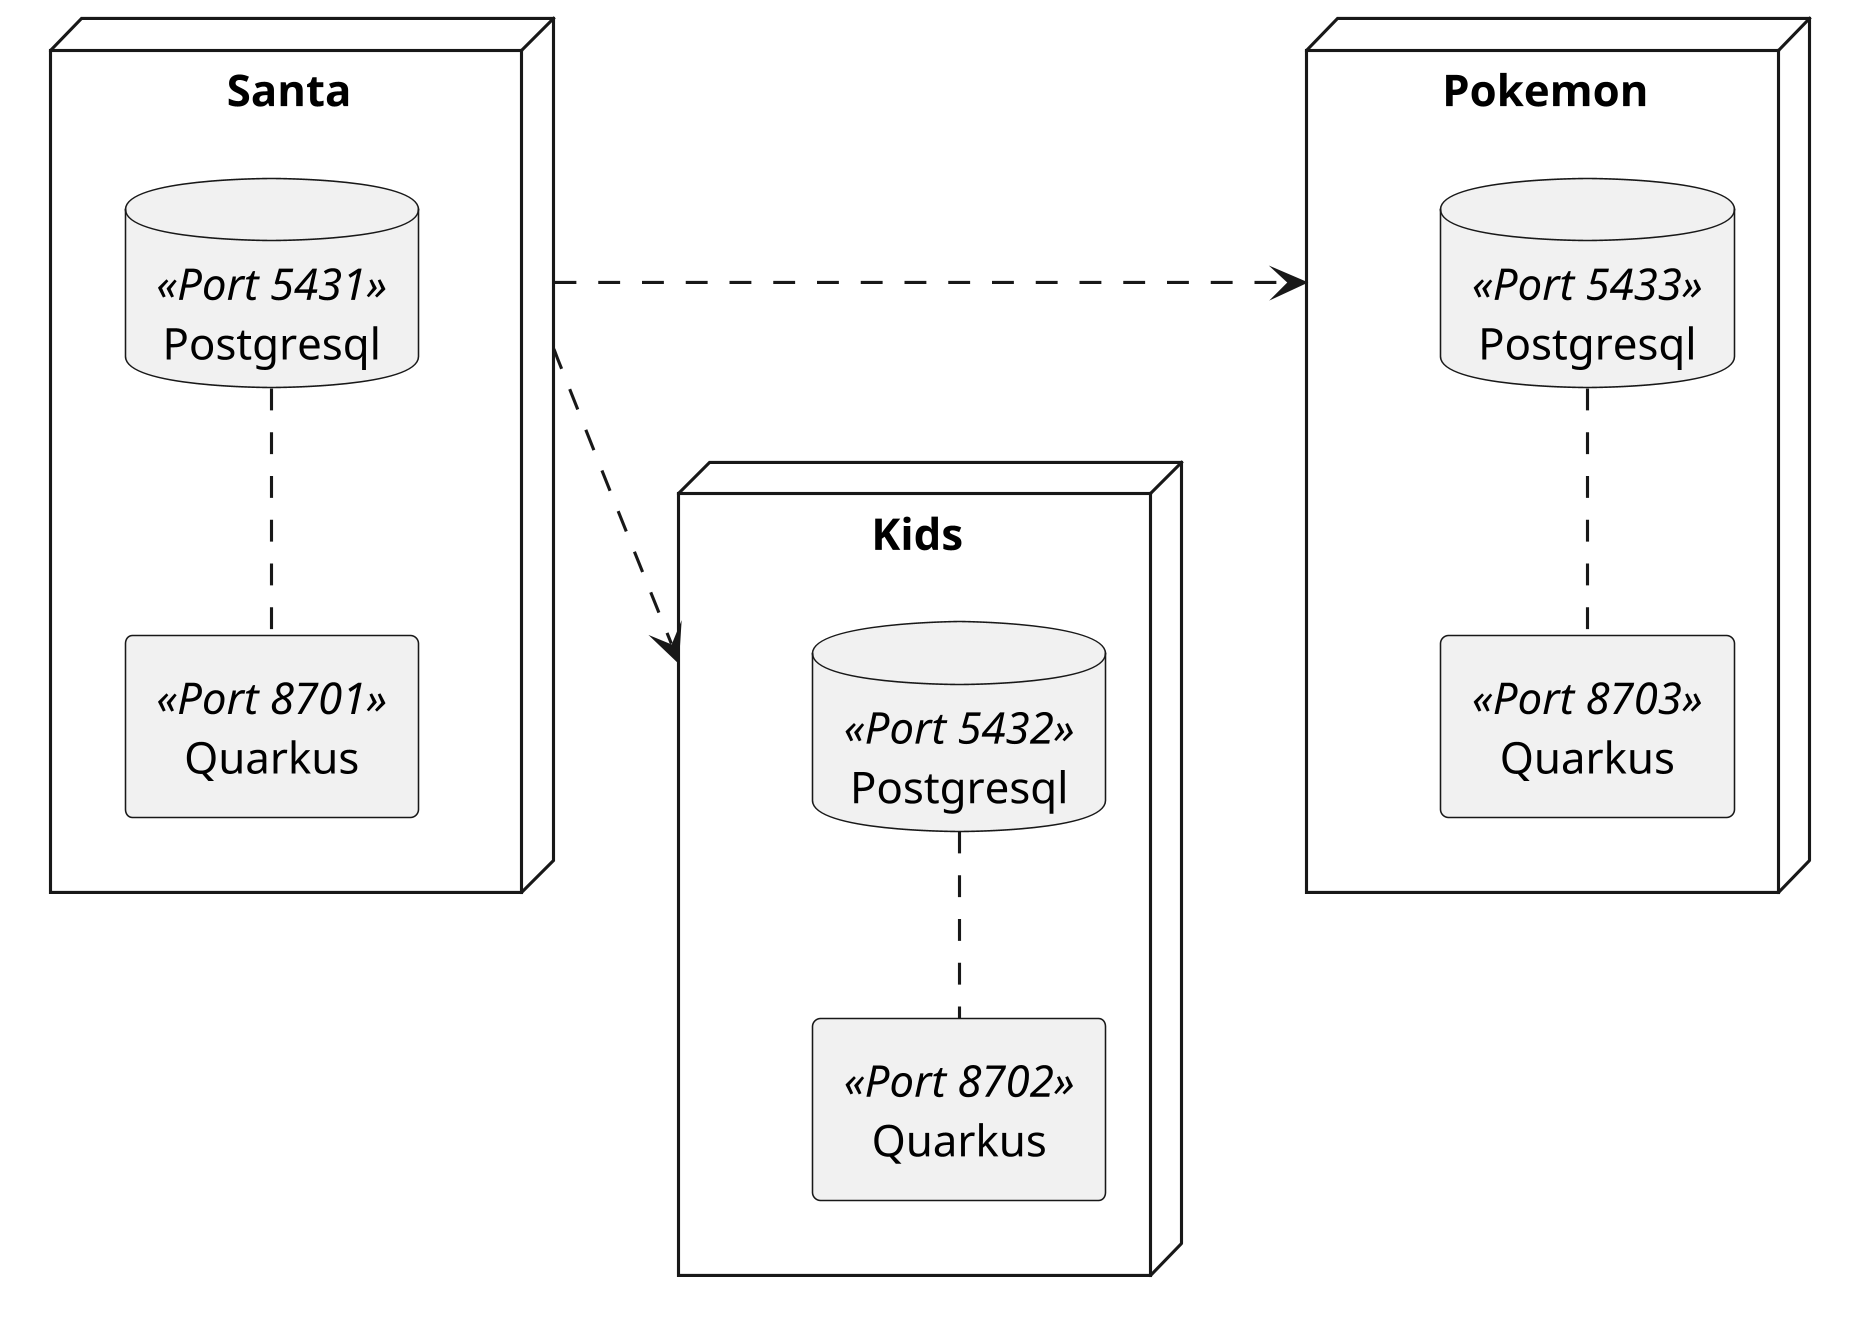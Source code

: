 @startuml
skinparam dpi 300
allow_mixing

node "Santa" as santa {
    agent "Quarkus" as santaQuarkus <<Port 8701>>
    database "Postgresql" as santaPostgresql <<Port 5431>>
    santaPostgresql .. santaQuarkus
}

node "Kids" as kids {
    agent "Quarkus" as kidsQuarkus <<Port 8702>>
    database "Postgresql" as bookPostgresql <<Port 5432>>
    bookPostgresql .. kidsQuarkus
}

node "Pokemon" as pokemon {
    agent "Quarkus" as pokemonQuarkus <<Port 8703>>
    database "Postgresql" as pokemonPostgresql <<Port 5433>>
    pokemonPostgresql .. pokemonQuarkus
}

santa ..> kids
santa .> pokemon

@enduml
